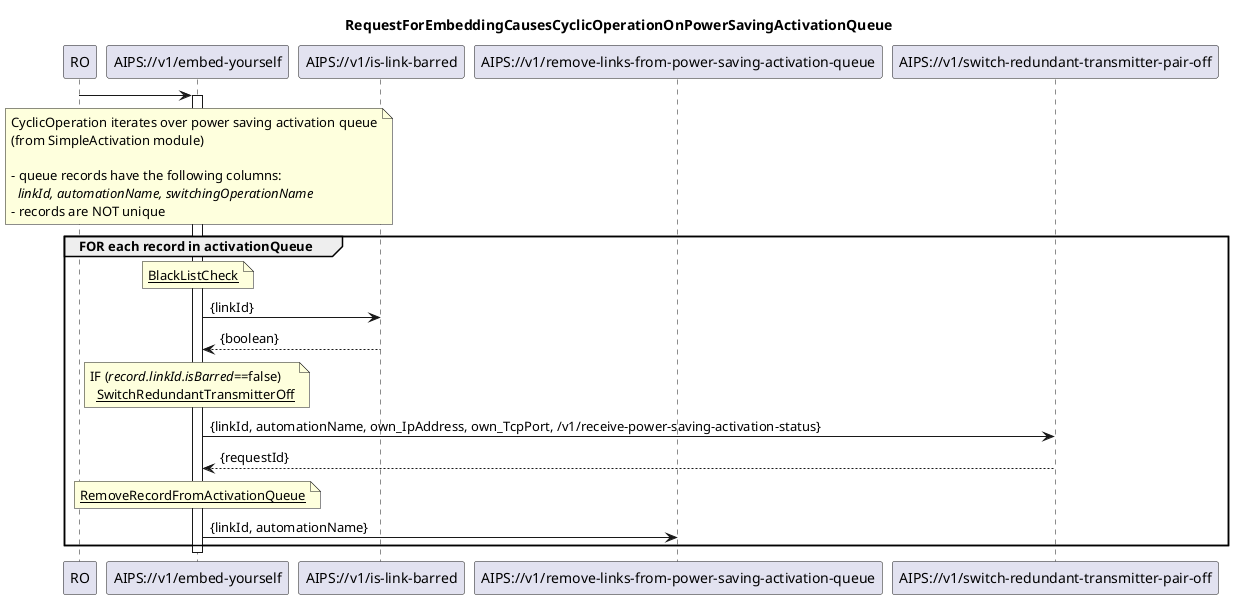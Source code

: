 @startuml 4xx_cyclicOperationOnPowerSavingActivationQueue
skinparam responseMessageBelowArrow true

title
RequestForEmbeddingCausesCyclicOperationOnPowerSavingActivationQueue
end title

participant "RO" as ro
participant "AIPS://v1/embed-yourself" as embedYourself
participant "AIPS://v1/is-link-barred" as isLinkBarred
participant "AIPS://v1/remove-links-from-power-saving-activation-queue" as removeFromQueue
participant "AIPS://v1/switch-redundant-transmitter-pair-off" as redundantTransmittersOff


ro -> embedYourself

'cyclic operation starts
note over embedYourself
  CyclicOperation iterates over power saving activation queue
  (from SimpleActivation module)

  - queue records have the following columns:
    <i>linkId, automationName, switchingOperationName</i>
  - records are NOT unique
end note

activate embedYourself

'iterate over queue
group FOR each record in activationQueue
  ' get the blackList status for the link
  note over embedYourself
      <u>BlackListCheck</u>
  end note
  embedYourself -> isLinkBarred: {linkId}
  isLinkBarred --> embedYourself: {boolean}


  'if link is not in blackList
  note over embedYourself
    IF (<i>record.linkId.isBarred</i>==false)
      <u>SwitchRedundantTransmitterOff</u>
  end note
  embedYourself -> redundantTransmittersOff: {linkId, automationName, own_IpAddress, own_TcpPort, /v1/receive-power-saving-activation-status}
  redundantTransmittersOff --> embedYourself: {requestId}

  'remove from the activationQueue anyway (i.e. if link is in blackList or not)
  note over embedYourself
    <u>RemoveRecordFromActivationQueue</u>
  end note
  embedYourself -> removeFromQueue: {linkId, automationName}

end

deactivate embedYourself

@enduml
